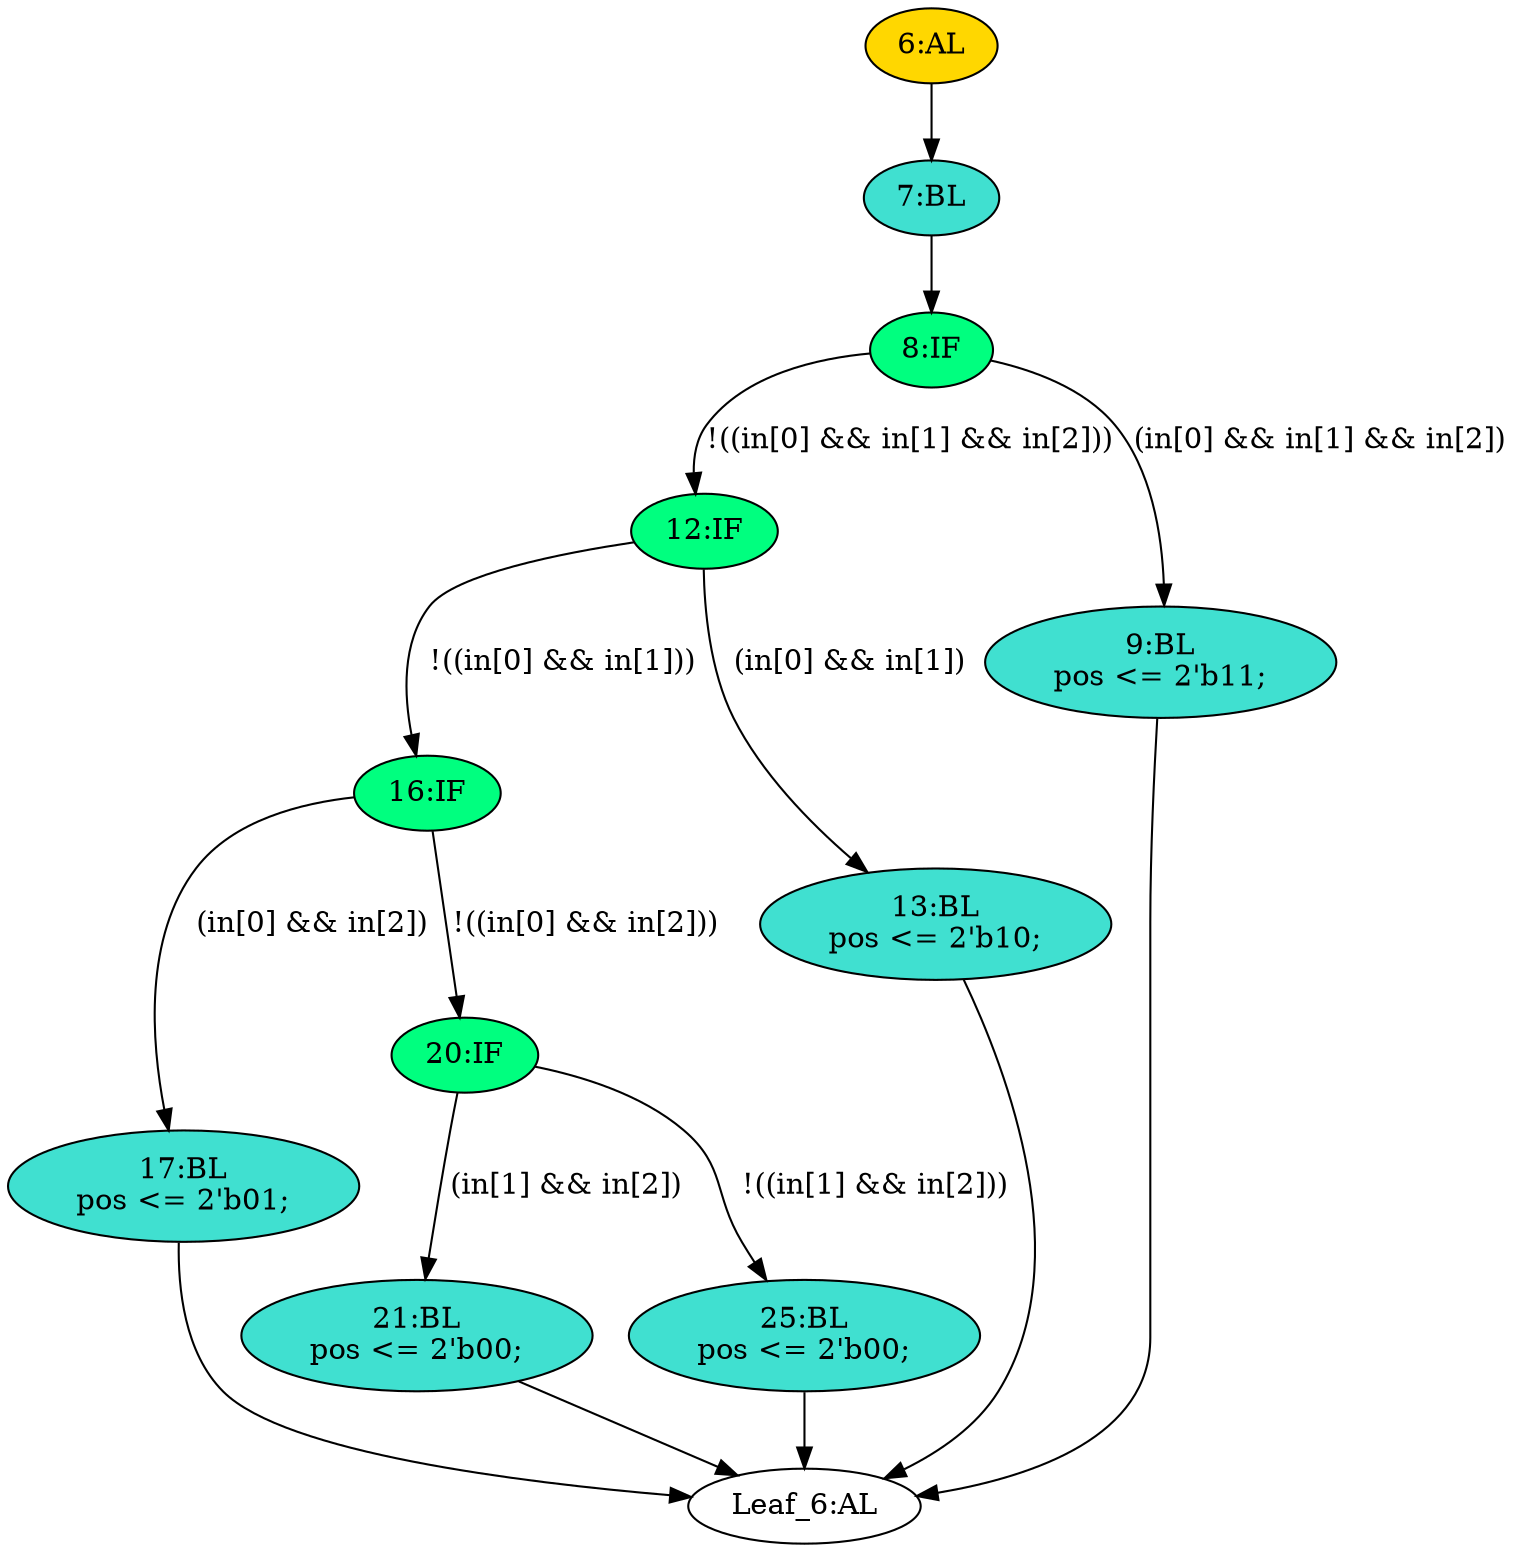 strict digraph "" {
	node [label="\N"];
	"16:IF"	[ast="<pyverilog.vparser.ast.IfStatement object at 0x7fde3e0ccd10>",
		fillcolor=springgreen,
		label="16:IF",
		statements="[]",
		style=filled,
		typ=IfStatement];
	"17:BL"	[ast="<pyverilog.vparser.ast.Block object at 0x7fde3e0dc410>",
		fillcolor=turquoise,
		label="17:BL
pos <= 2'b01;",
		statements="[<pyverilog.vparser.ast.NonblockingSubstitution object at 0x7fde3e0dc450>]",
		style=filled,
		typ=Block];
	"16:IF" -> "17:BL"	[cond="['in', 'in']",
		label="(in[0] && in[2])",
		lineno=16];
	"20:IF"	[ast="<pyverilog.vparser.ast.IfStatement object at 0x7fde3e0cce50>",
		fillcolor=springgreen,
		label="20:IF",
		statements="[]",
		style=filled,
		typ=IfStatement];
	"16:IF" -> "20:IF"	[cond="['in', 'in']",
		label="!((in[0] && in[2]))",
		lineno=16];
	"8:IF"	[ast="<pyverilog.vparser.ast.IfStatement object at 0x7fde3e0dcc90>",
		fillcolor=springgreen,
		label="8:IF",
		statements="[]",
		style=filled,
		typ=IfStatement];
	"12:IF"	[ast="<pyverilog.vparser.ast.IfStatement object at 0x7fde3e0dc790>",
		fillcolor=springgreen,
		label="12:IF",
		statements="[]",
		style=filled,
		typ=IfStatement];
	"8:IF" -> "12:IF"	[cond="['in', 'in', 'in']",
		label="!((in[0] && in[1] && in[2]))",
		lineno=8];
	"9:BL"	[ast="<pyverilog.vparser.ast.Block object at 0x7fde3e0dccd0>",
		fillcolor=turquoise,
		label="9:BL
pos <= 2'b11;",
		statements="[<pyverilog.vparser.ast.NonblockingSubstitution object at 0x7fde3e0dcd10>]",
		style=filled,
		typ=Block];
	"8:IF" -> "9:BL"	[cond="['in', 'in', 'in']",
		label="(in[0] && in[1] && in[2])",
		lineno=8];
	"21:BL"	[ast="<pyverilog.vparser.ast.Block object at 0x7fde3e0dc0d0>",
		fillcolor=turquoise,
		label="21:BL
pos <= 2'b00;",
		statements="[<pyverilog.vparser.ast.NonblockingSubstitution object at 0x7fde3e0dc110>]",
		style=filled,
		typ=Block];
	"Leaf_6:AL"	[def_var="['pos']",
		label="Leaf_6:AL"];
	"21:BL" -> "Leaf_6:AL"	[cond="[]",
		lineno=None];
	"12:IF" -> "16:IF"	[cond="['in', 'in']",
		label="!((in[0] && in[1]))",
		lineno=12];
	"13:BL"	[ast="<pyverilog.vparser.ast.Block object at 0x7fde3e0dc7d0>",
		fillcolor=turquoise,
		label="13:BL
pos <= 2'b10;",
		statements="[<pyverilog.vparser.ast.NonblockingSubstitution object at 0x7fde3e0dc810>]",
		style=filled,
		typ=Block];
	"12:IF" -> "13:BL"	[cond="['in', 'in']",
		label="(in[0] && in[1])",
		lineno=12];
	"17:BL" -> "Leaf_6:AL"	[cond="[]",
		lineno=None];
	"13:BL" -> "Leaf_6:AL"	[cond="[]",
		lineno=None];
	"20:IF" -> "21:BL"	[cond="['in', 'in']",
		label="(in[1] && in[2])",
		lineno=20];
	"25:BL"	[ast="<pyverilog.vparser.ast.Block object at 0x7fde3e0cce90>",
		fillcolor=turquoise,
		label="25:BL
pos <= 2'b00;",
		statements="[<pyverilog.vparser.ast.NonblockingSubstitution object at 0x7fde3e0cced0>]",
		style=filled,
		typ=Block];
	"20:IF" -> "25:BL"	[cond="['in', 'in']",
		label="!((in[1] && in[2]))",
		lineno=20];
	"6:AL"	[ast="<pyverilog.vparser.ast.Always object at 0x7fde3e0dcb50>",
		clk_sens=False,
		fillcolor=gold,
		label="6:AL",
		sens="[]",
		statements="[]",
		style=filled,
		typ=Always,
		use_var="['in']"];
	"7:BL"	[ast="<pyverilog.vparser.ast.Block object at 0x7fde3e0dcc50>",
		fillcolor=turquoise,
		label="7:BL",
		statements="[]",
		style=filled,
		typ=Block];
	"6:AL" -> "7:BL"	[cond="[]",
		lineno=None];
	"25:BL" -> "Leaf_6:AL"	[cond="[]",
		lineno=None];
	"9:BL" -> "Leaf_6:AL"	[cond="[]",
		lineno=None];
	"7:BL" -> "8:IF"	[cond="[]",
		lineno=None];
}
